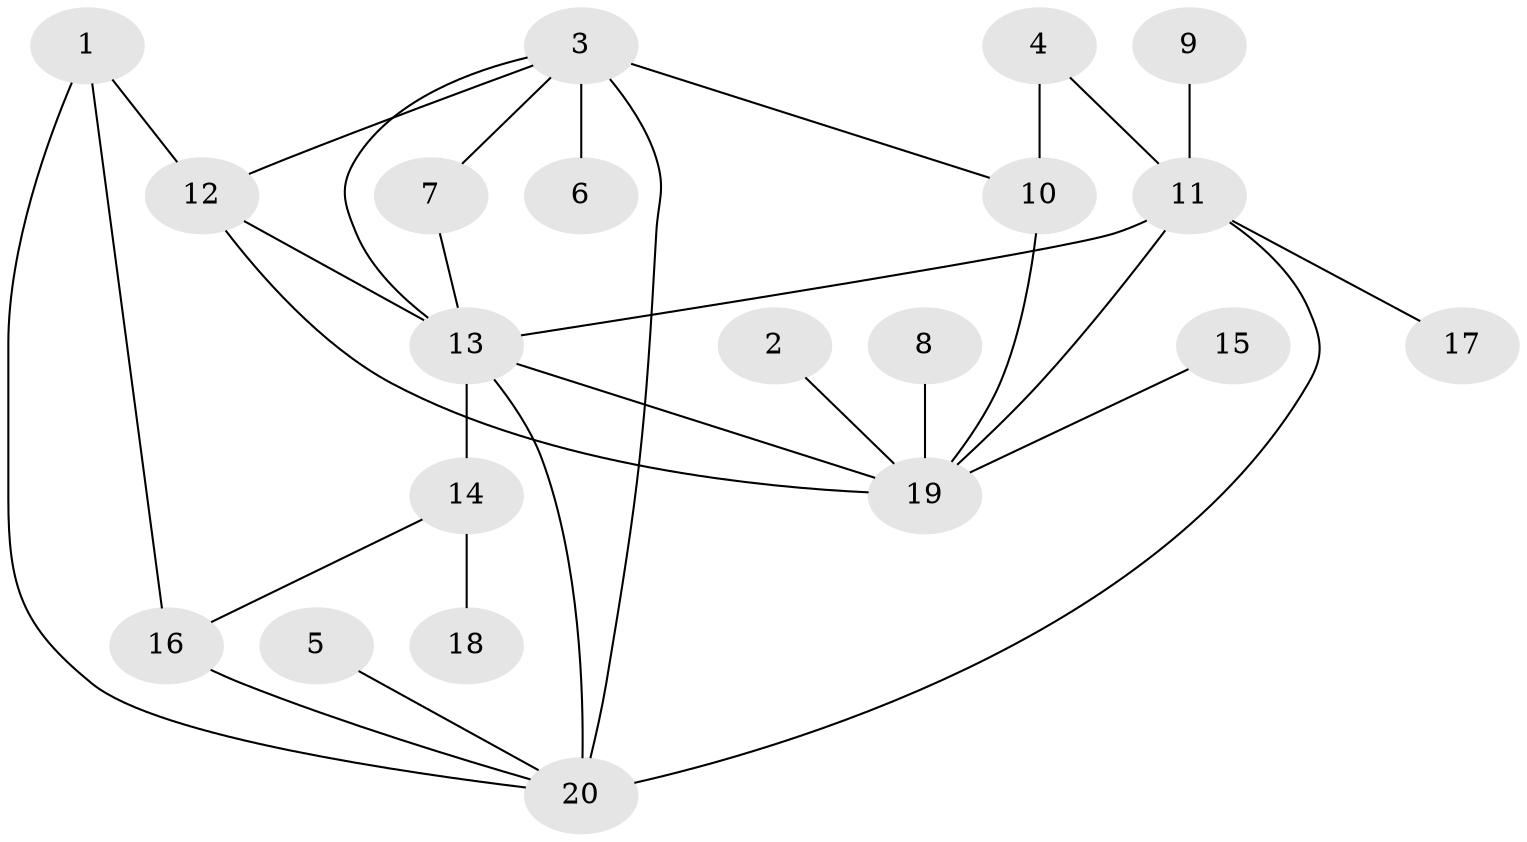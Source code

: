 // original degree distribution, {5: 0.06153846153846154, 4: 0.06153846153846154, 6: 0.06153846153846154, 10: 0.015384615384615385, 11: 0.015384615384615385, 3: 0.07692307692307693, 7: 0.015384615384615385, 9: 0.015384615384615385, 2: 0.12307692307692308, 1: 0.5538461538461539}
// Generated by graph-tools (version 1.1) at 2025/37/03/04/25 23:37:40]
// undirected, 20 vertices, 30 edges
graph export_dot {
  node [color=gray90,style=filled];
  1;
  2;
  3;
  4;
  5;
  6;
  7;
  8;
  9;
  10;
  11;
  12;
  13;
  14;
  15;
  16;
  17;
  18;
  19;
  20;
  1 -- 12 [weight=1.0];
  1 -- 16 [weight=1.0];
  1 -- 20 [weight=1.0];
  2 -- 19 [weight=1.0];
  3 -- 6 [weight=1.0];
  3 -- 7 [weight=1.0];
  3 -- 10 [weight=1.0];
  3 -- 12 [weight=1.0];
  3 -- 13 [weight=1.0];
  3 -- 20 [weight=2.0];
  4 -- 10 [weight=1.0];
  4 -- 11 [weight=1.0];
  5 -- 20 [weight=1.0];
  7 -- 13 [weight=1.0];
  8 -- 19 [weight=1.0];
  9 -- 11 [weight=1.0];
  10 -- 19 [weight=2.0];
  11 -- 13 [weight=2.0];
  11 -- 17 [weight=2.0];
  11 -- 19 [weight=1.0];
  11 -- 20 [weight=1.0];
  12 -- 13 [weight=1.0];
  12 -- 19 [weight=2.0];
  13 -- 14 [weight=3.0];
  13 -- 19 [weight=1.0];
  13 -- 20 [weight=1.0];
  14 -- 16 [weight=1.0];
  14 -- 18 [weight=1.0];
  15 -- 19 [weight=1.0];
  16 -- 20 [weight=1.0];
}
